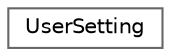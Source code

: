 digraph "Graphical Class Hierarchy"
{
 // LATEX_PDF_SIZE
  bgcolor="transparent";
  edge [fontname=Helvetica,fontsize=10,labelfontname=Helvetica,labelfontsize=10];
  node [fontname=Helvetica,fontsize=10,shape=box,height=0.2,width=0.4];
  rankdir="LR";
  Node0 [id="Node000000",label="UserSetting",height=0.2,width=0.4,color="grey40", fillcolor="white", style="filled",URL="$classUserSetting.html",tooltip="A class for managing user settings related to rendering."];
}
